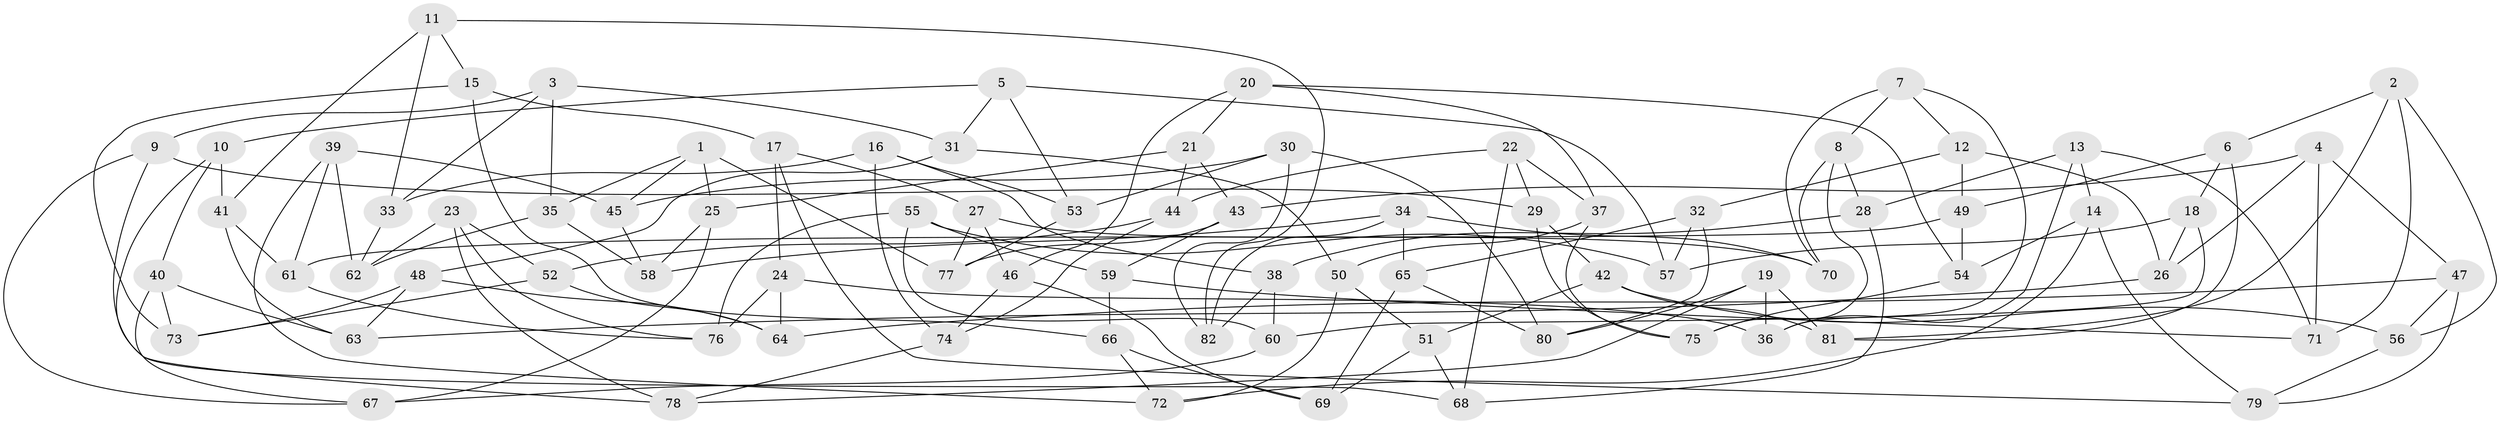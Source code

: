 // Generated by graph-tools (version 1.1) at 2025/16/03/09/25 04:16:35]
// undirected, 82 vertices, 164 edges
graph export_dot {
graph [start="1"]
  node [color=gray90,style=filled];
  1;
  2;
  3;
  4;
  5;
  6;
  7;
  8;
  9;
  10;
  11;
  12;
  13;
  14;
  15;
  16;
  17;
  18;
  19;
  20;
  21;
  22;
  23;
  24;
  25;
  26;
  27;
  28;
  29;
  30;
  31;
  32;
  33;
  34;
  35;
  36;
  37;
  38;
  39;
  40;
  41;
  42;
  43;
  44;
  45;
  46;
  47;
  48;
  49;
  50;
  51;
  52;
  53;
  54;
  55;
  56;
  57;
  58;
  59;
  60;
  61;
  62;
  63;
  64;
  65;
  66;
  67;
  68;
  69;
  70;
  71;
  72;
  73;
  74;
  75;
  76;
  77;
  78;
  79;
  80;
  81;
  82;
  1 -- 35;
  1 -- 77;
  1 -- 45;
  1 -- 25;
  2 -- 81;
  2 -- 71;
  2 -- 56;
  2 -- 6;
  3 -- 9;
  3 -- 35;
  3 -- 31;
  3 -- 33;
  4 -- 43;
  4 -- 71;
  4 -- 26;
  4 -- 47;
  5 -- 31;
  5 -- 53;
  5 -- 10;
  5 -- 57;
  6 -- 81;
  6 -- 18;
  6 -- 49;
  7 -- 12;
  7 -- 8;
  7 -- 36;
  7 -- 70;
  8 -- 70;
  8 -- 75;
  8 -- 28;
  9 -- 68;
  9 -- 29;
  9 -- 67;
  10 -- 78;
  10 -- 41;
  10 -- 40;
  11 -- 41;
  11 -- 15;
  11 -- 82;
  11 -- 33;
  12 -- 26;
  12 -- 49;
  12 -- 32;
  13 -- 28;
  13 -- 71;
  13 -- 14;
  13 -- 36;
  14 -- 79;
  14 -- 72;
  14 -- 54;
  15 -- 73;
  15 -- 66;
  15 -- 17;
  16 -- 38;
  16 -- 33;
  16 -- 53;
  16 -- 74;
  17 -- 24;
  17 -- 27;
  17 -- 79;
  18 -- 60;
  18 -- 26;
  18 -- 57;
  19 -- 81;
  19 -- 80;
  19 -- 36;
  19 -- 78;
  20 -- 21;
  20 -- 54;
  20 -- 37;
  20 -- 46;
  21 -- 43;
  21 -- 44;
  21 -- 25;
  22 -- 29;
  22 -- 68;
  22 -- 37;
  22 -- 44;
  23 -- 62;
  23 -- 78;
  23 -- 76;
  23 -- 52;
  24 -- 36;
  24 -- 64;
  24 -- 76;
  25 -- 67;
  25 -- 58;
  26 -- 63;
  27 -- 70;
  27 -- 46;
  27 -- 77;
  28 -- 38;
  28 -- 68;
  29 -- 42;
  29 -- 75;
  30 -- 80;
  30 -- 82;
  30 -- 45;
  30 -- 53;
  31 -- 48;
  31 -- 50;
  32 -- 57;
  32 -- 80;
  32 -- 65;
  33 -- 62;
  34 -- 70;
  34 -- 58;
  34 -- 82;
  34 -- 65;
  35 -- 62;
  35 -- 58;
  37 -- 75;
  37 -- 50;
  38 -- 60;
  38 -- 82;
  39 -- 45;
  39 -- 61;
  39 -- 72;
  39 -- 62;
  40 -- 63;
  40 -- 73;
  40 -- 67;
  41 -- 63;
  41 -- 61;
  42 -- 51;
  42 -- 56;
  42 -- 81;
  43 -- 59;
  43 -- 77;
  44 -- 52;
  44 -- 74;
  45 -- 58;
  46 -- 69;
  46 -- 74;
  47 -- 79;
  47 -- 56;
  47 -- 64;
  48 -- 73;
  48 -- 63;
  48 -- 64;
  49 -- 61;
  49 -- 54;
  50 -- 72;
  50 -- 51;
  51 -- 69;
  51 -- 68;
  52 -- 64;
  52 -- 73;
  53 -- 77;
  54 -- 75;
  55 -- 59;
  55 -- 60;
  55 -- 76;
  55 -- 57;
  56 -- 79;
  59 -- 71;
  59 -- 66;
  60 -- 67;
  61 -- 76;
  65 -- 69;
  65 -- 80;
  66 -- 72;
  66 -- 69;
  74 -- 78;
}
